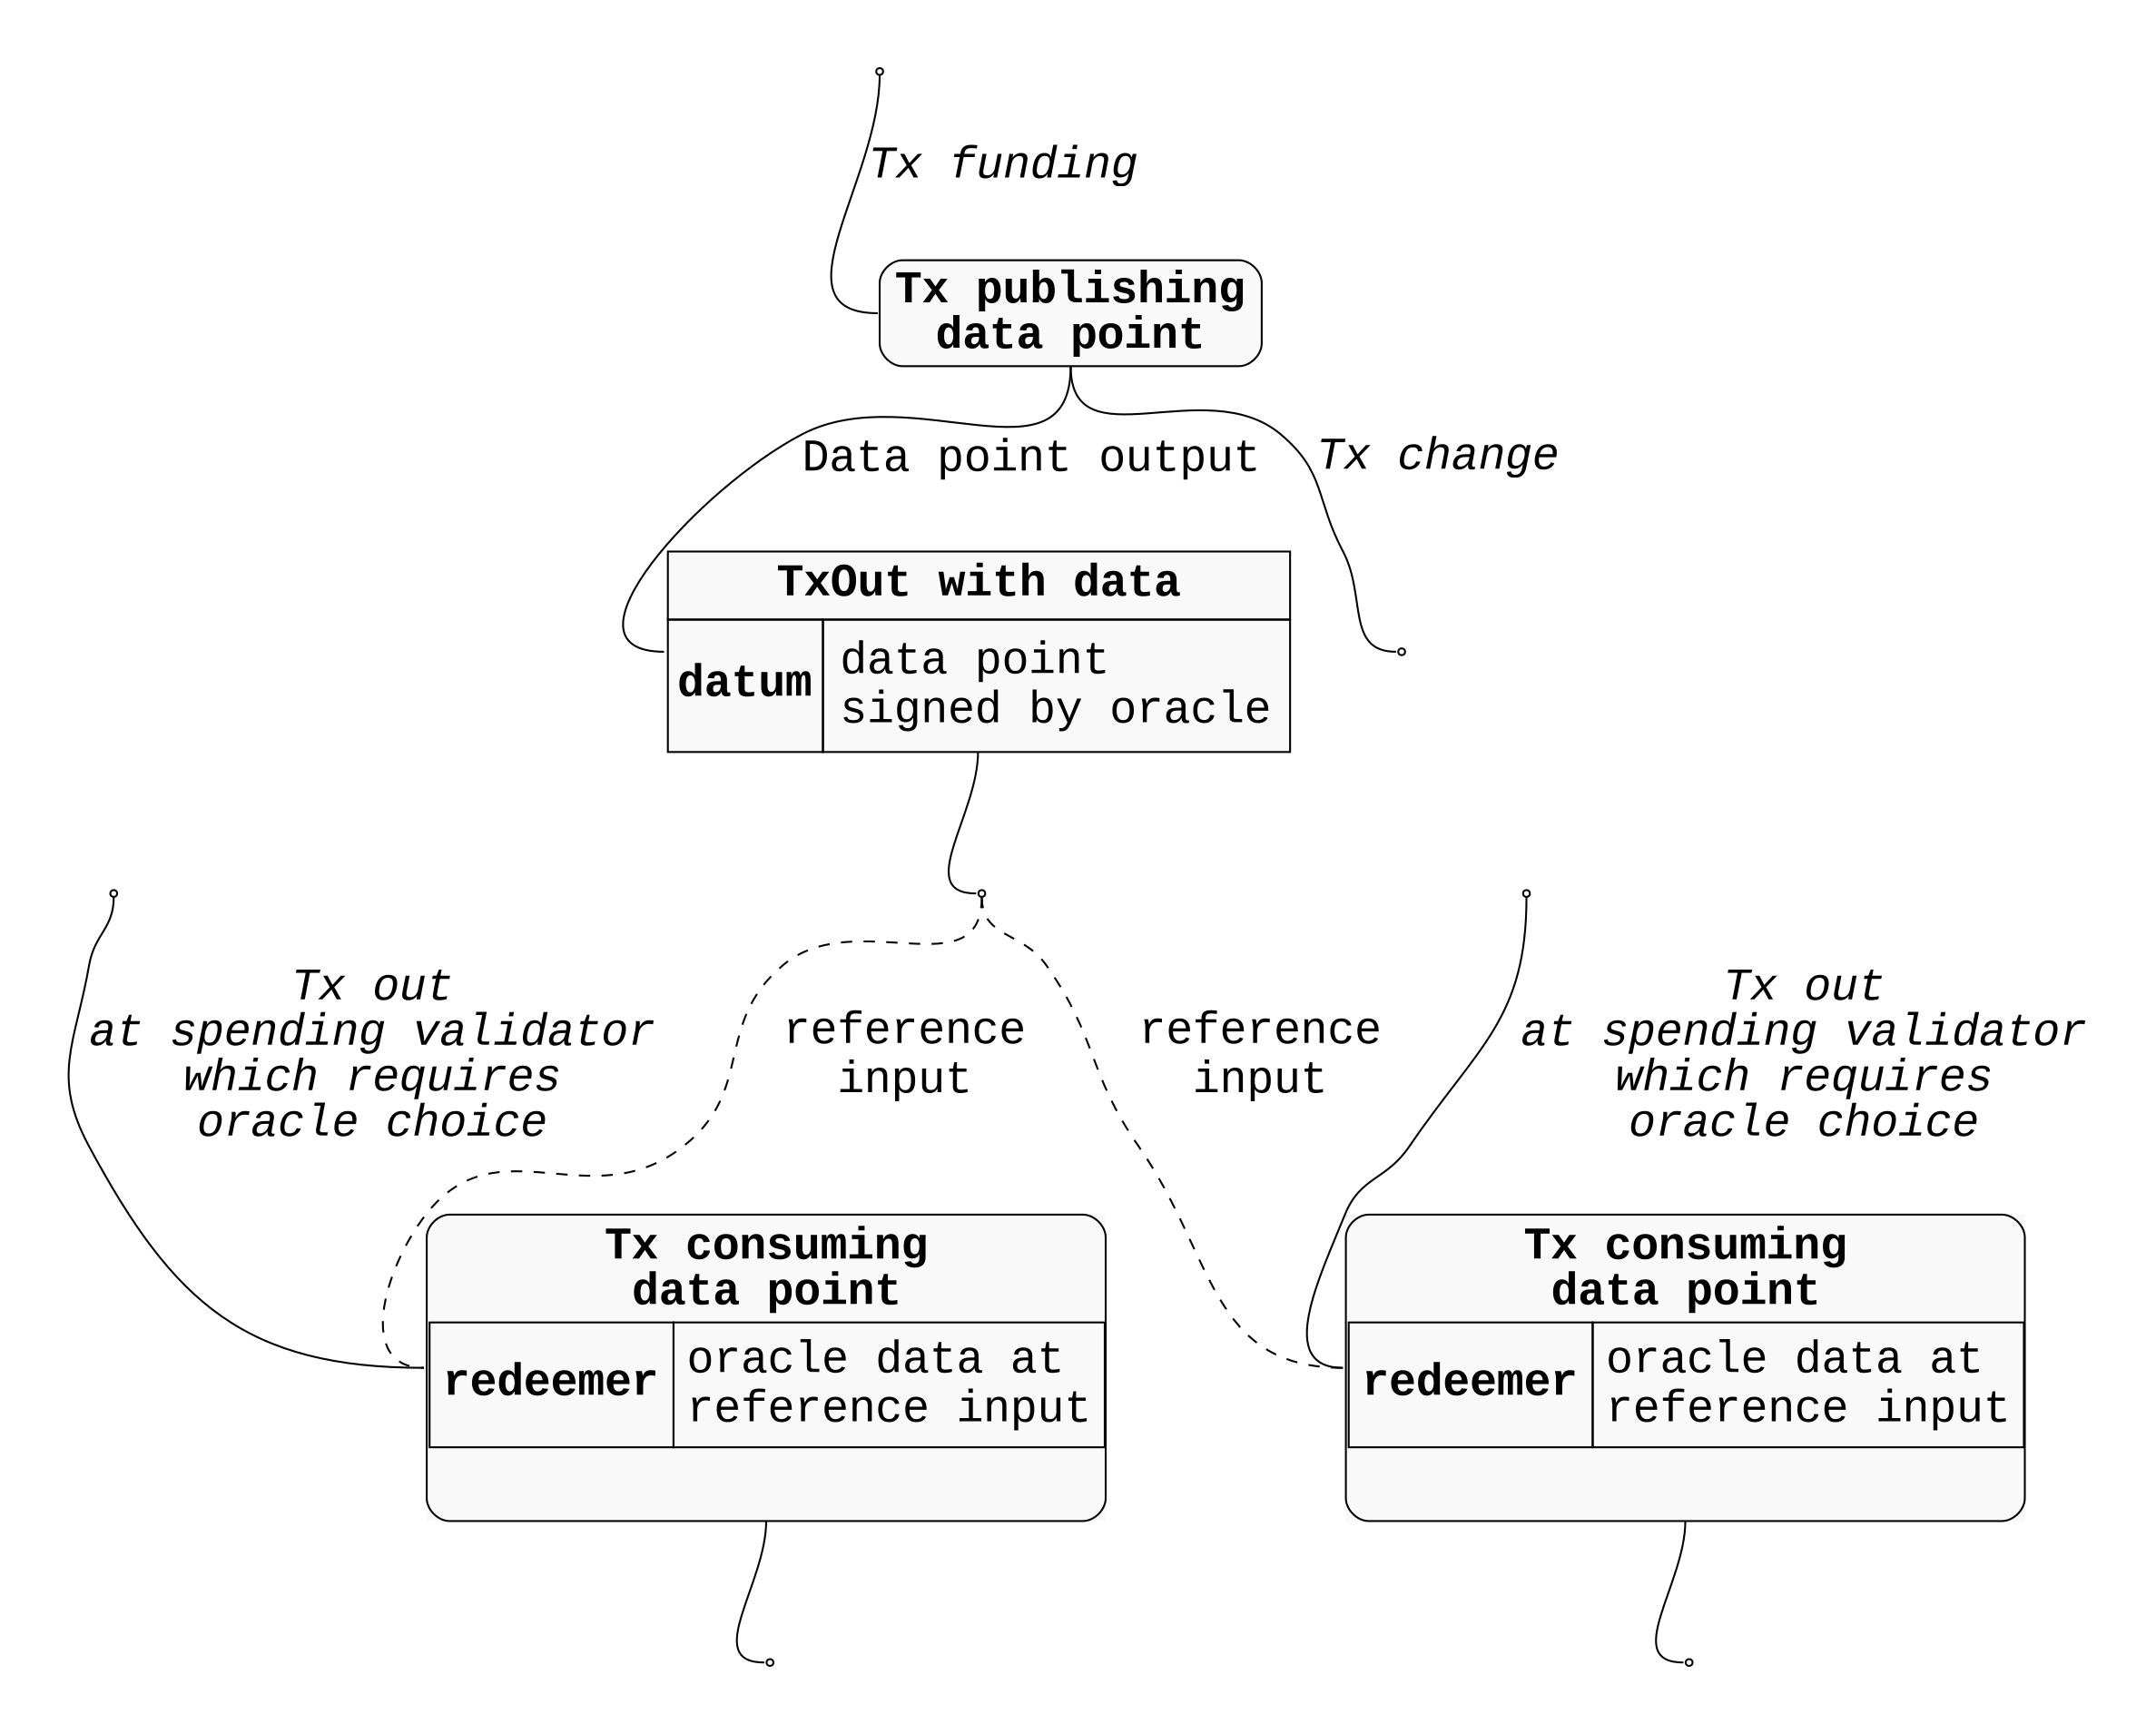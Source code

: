 digraph PlainOraclePublishing {
  rankdir=TD;
  graph [pad="0.5", nodesep="0.8", ranksep="1"];
  node [shape=rect, style="filled", fillcolor="#f9f9f9", fontname="Courier New", fontsize="24pt"];
  edge [arrowhead=none, tailport="s", headport="w", color="#aaa", fontname="Courier New", fontsize="24pt"];

  Tx [label=<<b>Tx publishing<br />data point</b>> color="#aaa" shape="box" style="rounded,filled"];


  FundingOutput [shape=point];
  FundingOutput -> Tx [label=<<i>Tx funding</i>>];

  DataPointOutput [label=<
    <TABLE CELLSPACING="0" CELLPADDING="4" border="0" CELLBORDER="1" color="#aaa">
      <TR>
        <TD colspan="2" align="center"><b>TxOut with data</b></TD>
      </TR>
      <TR>
        <TD align="left"><b>datum</b></TD>
        <TD align="left" balign="left" cellpadding="8">data point<br/>signed by oracle</TD>
      </TR>
    </TABLE>
  > shape="plain" border="1" color="#000"]

  Tx -> DataPointOutput [label=<Data point output>];

  change [shape=point];
  Tx -> change [label=<<i>Tx change</i>>];

  DataPointOutputPoint [shape=point];
  DataPointOutput -> DataPointOutputPoint;

  SpendingValidatorInitialThreadPoint [shape=point];
  SpendingValidatorInitialThreadPoint -> SpendingValidatorTx [label=<<i>Tx out<br/>at spending validator<br/>which requires<br/>oracle choice</i>>];

  SpendingValidatorTx [label=<
    <TABLE CELLSPACING="0" CELLPADDING="4" border="1" CELLBORDER="0" style="rounded" color="#aaa">
      <TR>
        <TD colspan="2" align="center"><b>Tx consuming<br/>data point</b></TD>
      </TR>
      <TR>
        <TD CELLPADDING="0">
          <TABLE CELLSPACING="0" CELLPADDING="6" border="0" CELLBORDER="0">
            <TR>
              <TD border="1" align="left"><b>redeemer</b></TD>
              <TD border="1" align="left" balign="left">oracle data at<br/>reference input</TD>
            </TR>
            <TR>
              <TD collspan="2" align="center"> </TD>
            </TR>
          </TABLE>
        </TD>
      </TR>
    </TABLE>
  > color="#aaa" shape="plain"];

  SpendingValidatorThreadPoint [shape=point];
  SpendingValidatorTx -> SpendingValidatorThreadPoint;

  DataPointOutputPoint -> SpendingValidatorTx [style="dashed" splines="ortho" label=<reference<br/>input> fontcolor="#888"];


  AnotherSpendingValidatorInitialThreadPoint [shape=point];
  AnotherSpendingValidatorInitialThreadPoint -> AnotherSpendingValidatorTx [label=<<i>Tx out<br/>at spending validator<br/>which requires<br/>oracle choice</i>>];

  AnotherSpendingValidatorTx [label=<
    <TABLE CELLSPACING="0" CELLPADDING="4" border="1" CELLBORDER="0" style="rounded" color="#aaa">
      <TR>
        <TD colspan="2" align="center"><b>Tx consuming<br/>data point</b></TD>
      </TR>
      <TR>
        <TD CELLPADDING="0">
          <TABLE CELLSPACING="0" CELLPADDING="6" border="0" CELLBORDER="0">
            <TR>
              <TD border="1" align="left"><b>redeemer</b></TD>
              <TD border="1" align="left" balign="left">oracle data at<br/>reference input</TD>
            </TR>
            <TR>
              <TD collspan="2" align="center"> </TD>
            </TR>
          </TABLE>
        </TD>
      </TR>
    </TABLE>
  > color="#aaa" shape="plain"];

  AnotherSpendingValidatorThreadPoint [shape=point];
  AnotherSpendingValidatorTx -> AnotherSpendingValidatorThreadPoint;

  DataPointOutputPoint -> AnotherSpendingValidatorTx [style="dashed" splines="ortho" label=<reference<br/>input> fontcolor="#888"];
}
